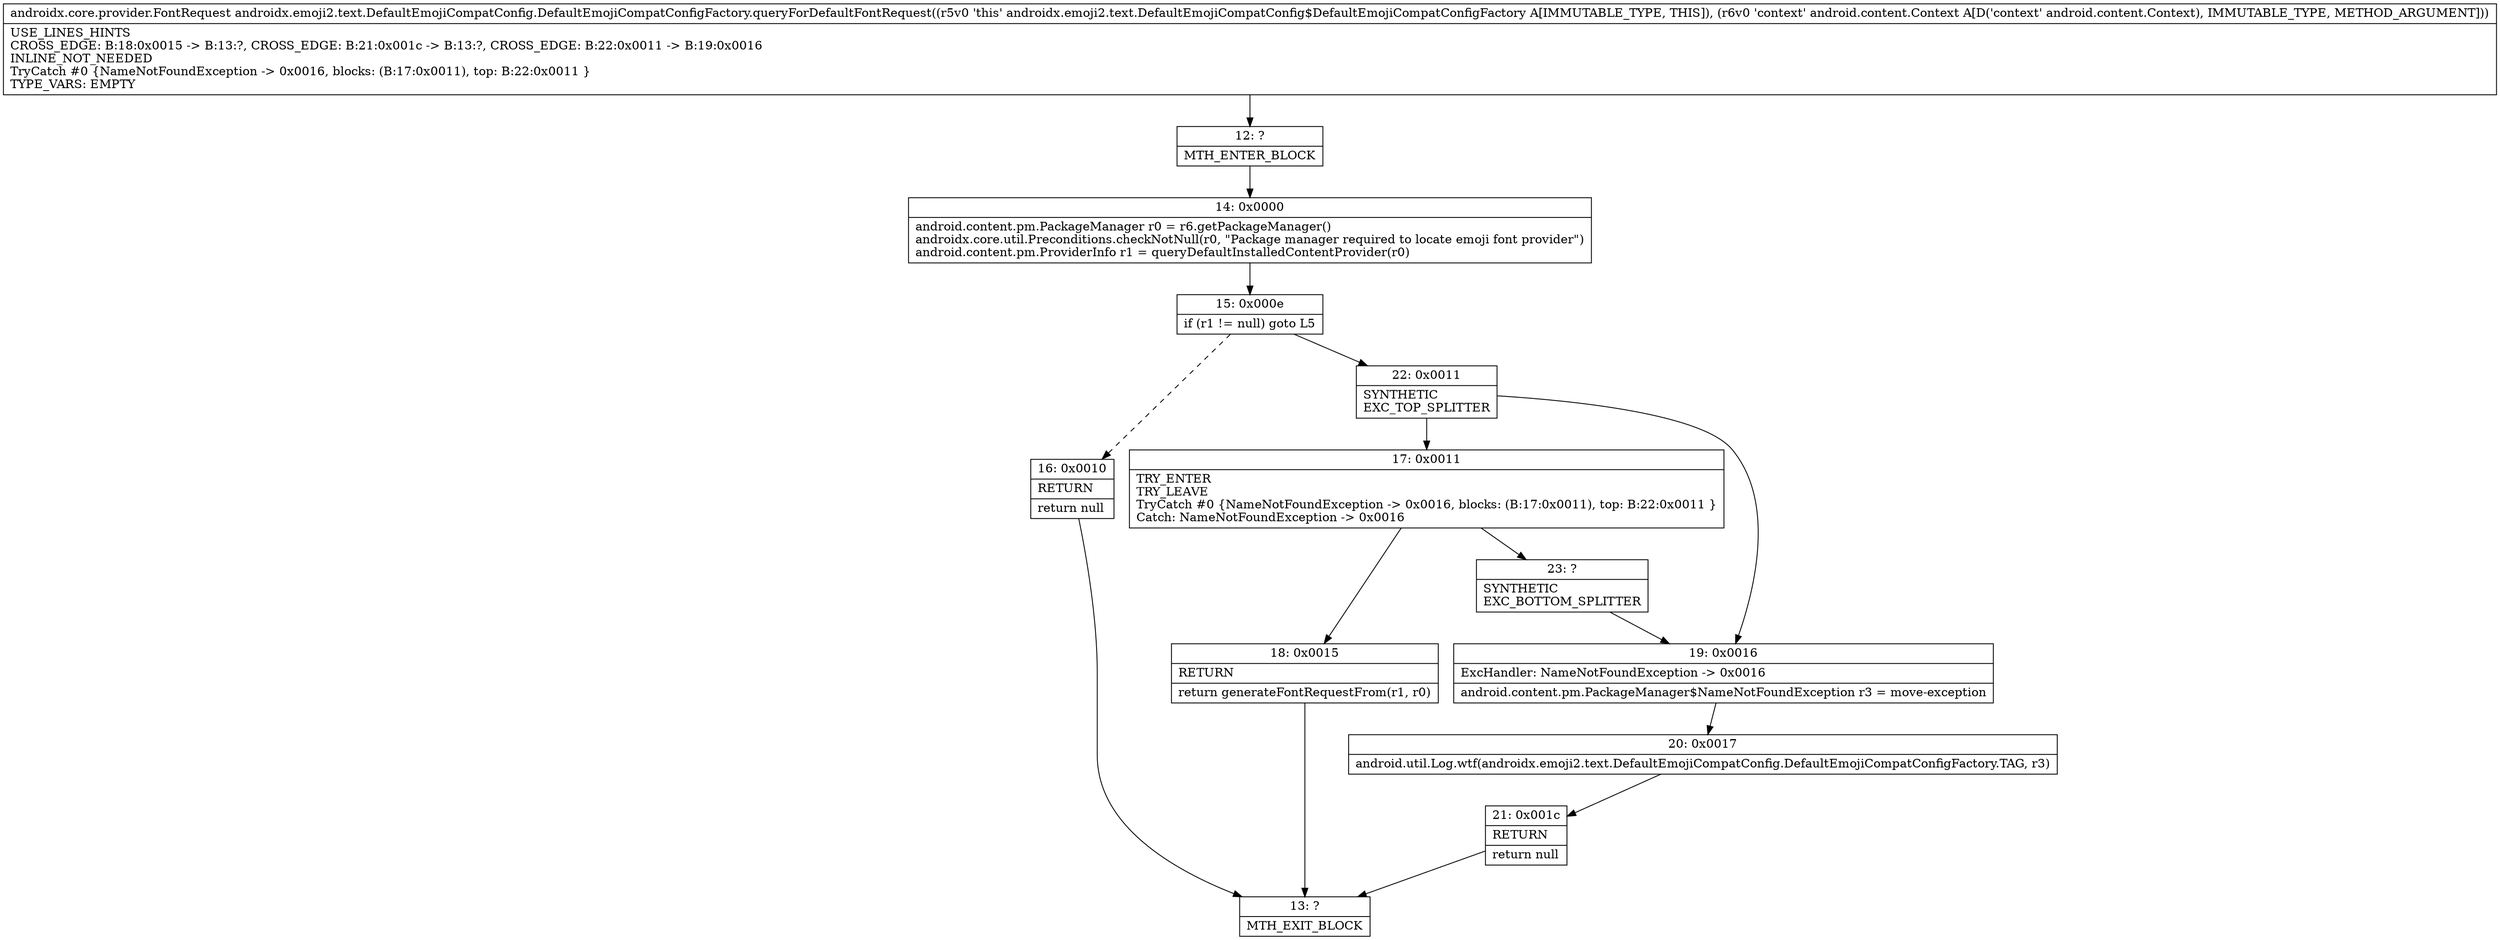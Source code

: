 digraph "CFG forandroidx.emoji2.text.DefaultEmojiCompatConfig.DefaultEmojiCompatConfigFactory.queryForDefaultFontRequest(Landroid\/content\/Context;)Landroidx\/core\/provider\/FontRequest;" {
Node_12 [shape=record,label="{12\:\ ?|MTH_ENTER_BLOCK\l}"];
Node_14 [shape=record,label="{14\:\ 0x0000|android.content.pm.PackageManager r0 = r6.getPackageManager()\landroidx.core.util.Preconditions.checkNotNull(r0, \"Package manager required to locate emoji font provider\")\landroid.content.pm.ProviderInfo r1 = queryDefaultInstalledContentProvider(r0)\l}"];
Node_15 [shape=record,label="{15\:\ 0x000e|if (r1 != null) goto L5\l}"];
Node_16 [shape=record,label="{16\:\ 0x0010|RETURN\l|return null\l}"];
Node_13 [shape=record,label="{13\:\ ?|MTH_EXIT_BLOCK\l}"];
Node_22 [shape=record,label="{22\:\ 0x0011|SYNTHETIC\lEXC_TOP_SPLITTER\l}"];
Node_17 [shape=record,label="{17\:\ 0x0011|TRY_ENTER\lTRY_LEAVE\lTryCatch #0 \{NameNotFoundException \-\> 0x0016, blocks: (B:17:0x0011), top: B:22:0x0011 \}\lCatch: NameNotFoundException \-\> 0x0016\l}"];
Node_18 [shape=record,label="{18\:\ 0x0015|RETURN\l|return generateFontRequestFrom(r1, r0)\l}"];
Node_23 [shape=record,label="{23\:\ ?|SYNTHETIC\lEXC_BOTTOM_SPLITTER\l}"];
Node_19 [shape=record,label="{19\:\ 0x0016|ExcHandler: NameNotFoundException \-\> 0x0016\l|android.content.pm.PackageManager$NameNotFoundException r3 = move\-exception\l}"];
Node_20 [shape=record,label="{20\:\ 0x0017|android.util.Log.wtf(androidx.emoji2.text.DefaultEmojiCompatConfig.DefaultEmojiCompatConfigFactory.TAG, r3)\l}"];
Node_21 [shape=record,label="{21\:\ 0x001c|RETURN\l|return null\l}"];
MethodNode[shape=record,label="{androidx.core.provider.FontRequest androidx.emoji2.text.DefaultEmojiCompatConfig.DefaultEmojiCompatConfigFactory.queryForDefaultFontRequest((r5v0 'this' androidx.emoji2.text.DefaultEmojiCompatConfig$DefaultEmojiCompatConfigFactory A[IMMUTABLE_TYPE, THIS]), (r6v0 'context' android.content.Context A[D('context' android.content.Context), IMMUTABLE_TYPE, METHOD_ARGUMENT]))  | USE_LINES_HINTS\lCROSS_EDGE: B:18:0x0015 \-\> B:13:?, CROSS_EDGE: B:21:0x001c \-\> B:13:?, CROSS_EDGE: B:22:0x0011 \-\> B:19:0x0016\lINLINE_NOT_NEEDED\lTryCatch #0 \{NameNotFoundException \-\> 0x0016, blocks: (B:17:0x0011), top: B:22:0x0011 \}\lTYPE_VARS: EMPTY\l}"];
MethodNode -> Node_12;Node_12 -> Node_14;
Node_14 -> Node_15;
Node_15 -> Node_16[style=dashed];
Node_15 -> Node_22;
Node_16 -> Node_13;
Node_22 -> Node_17;
Node_22 -> Node_19;
Node_17 -> Node_18;
Node_17 -> Node_23;
Node_18 -> Node_13;
Node_23 -> Node_19;
Node_19 -> Node_20;
Node_20 -> Node_21;
Node_21 -> Node_13;
}

